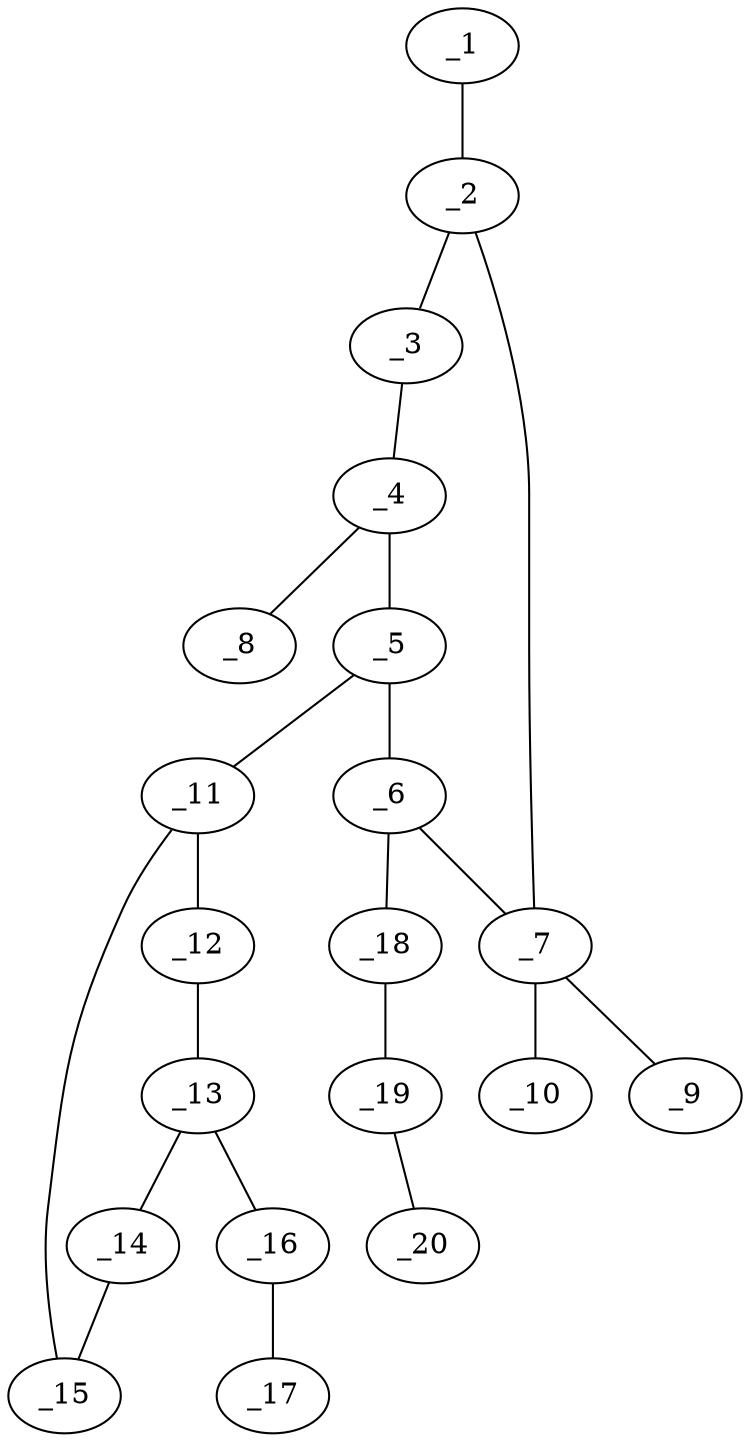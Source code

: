 graph molid646444 {
	_1	 [charge=0,
		chem=2,
		symbol="O  ",
		x="5.4641",
		y="-3.6307"];
	_2	 [charge=0,
		chem=1,
		symbol="C  ",
		x="5.4641",
		y="-2.6307"];
	_1 -- _2	 [valence=2];
	_3	 [charge=0,
		chem=4,
		symbol="N  ",
		x="6.3301",
		y="-2.1307"];
	_2 -- _3	 [valence=1];
	_7	 [charge=0,
		chem=1,
		symbol="C  ",
		x="4.5981",
		y="-2.1307"];
	_2 -- _7	 [valence=1];
	_4	 [charge=0,
		chem=1,
		symbol="C  ",
		x="6.3301",
		y="-1.1307"];
	_3 -- _4	 [valence=1];
	_5	 [charge=0,
		chem=4,
		symbol="N  ",
		x="5.4641",
		y="-0.6307"];
	_4 -- _5	 [valence=1];
	_8	 [charge=0,
		chem=2,
		symbol="O  ",
		x="7.1962",
		y="-0.6307"];
	_4 -- _8	 [valence=2];
	_6	 [charge=0,
		chem=1,
		symbol="C  ",
		x="4.5981",
		y="-1.1307"];
	_5 -- _6	 [valence=1];
	_11	 [charge=0,
		chem=1,
		symbol="C  ",
		x="5.4641",
		y="0.3693"];
	_5 -- _11	 [valence=1];
	_6 -- _7	 [valence=1];
	_18	 [charge=0,
		chem=4,
		symbol="N  ",
		x="3.7321",
		y="-0.6307"];
	_6 -- _18	 [valence=1];
	_9	 [charge=0,
		chem=1,
		symbol="C  ",
		x="4.0981",
		y="-2.9967"];
	_7 -- _9	 [valence=1];
	_10	 [charge=0,
		chem=10,
		symbol="Br ",
		x="3.5981",
		y="-2.1307"];
	_7 -- _10	 [valence=1];
	_12	 [charge=0,
		chem=2,
		symbol="O  ",
		x="4.6551",
		y="0.9571"];
	_11 -- _12	 [valence=1];
	_15	 [charge=0,
		chem=1,
		symbol="C  ",
		x="6.2731",
		y="0.9571"];
	_11 -- _15	 [valence=1];
	_13	 [charge=0,
		chem=1,
		symbol="C  ",
		x="4.9641",
		y="1.9081"];
	_12 -- _13	 [valence=1];
	_14	 [charge=0,
		chem=1,
		symbol="C  ",
		x="5.9641",
		y="1.9081"];
	_13 -- _14	 [valence=1];
	_16	 [charge=0,
		chem=1,
		symbol="C  ",
		x="4.3763",
		y="2.7172"];
	_13 -- _16	 [valence=1];
	_14 -- _15	 [valence=2];
	_17	 [charge=0,
		chem=2,
		symbol="O  ",
		x="4.7831",
		y="3.6307"];
	_16 -- _17	 [valence=1];
	_19	 [charge=1,
		chem=4,
		symbol="N  ",
		x="2.866",
		y="-1.1307"];
	_18 -- _19	 [valence=2];
	_20	 [charge="-1",
		chem=4,
		symbol="N  ",
		x=2,
		y="-1.6307"];
	_19 -- _20	 [valence=2];
}
